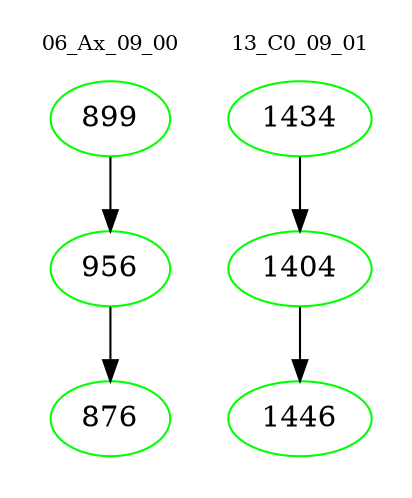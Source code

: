 digraph{
subgraph cluster_0 {
color = white
label = "06_Ax_09_00";
fontsize=10;
T0_899 [label="899", color="green"]
T0_899 -> T0_956 [color="black"]
T0_956 [label="956", color="green"]
T0_956 -> T0_876 [color="black"]
T0_876 [label="876", color="green"]
}
subgraph cluster_1 {
color = white
label = "13_C0_09_01";
fontsize=10;
T1_1434 [label="1434", color="green"]
T1_1434 -> T1_1404 [color="black"]
T1_1404 [label="1404", color="green"]
T1_1404 -> T1_1446 [color="black"]
T1_1446 [label="1446", color="green"]
}
}
